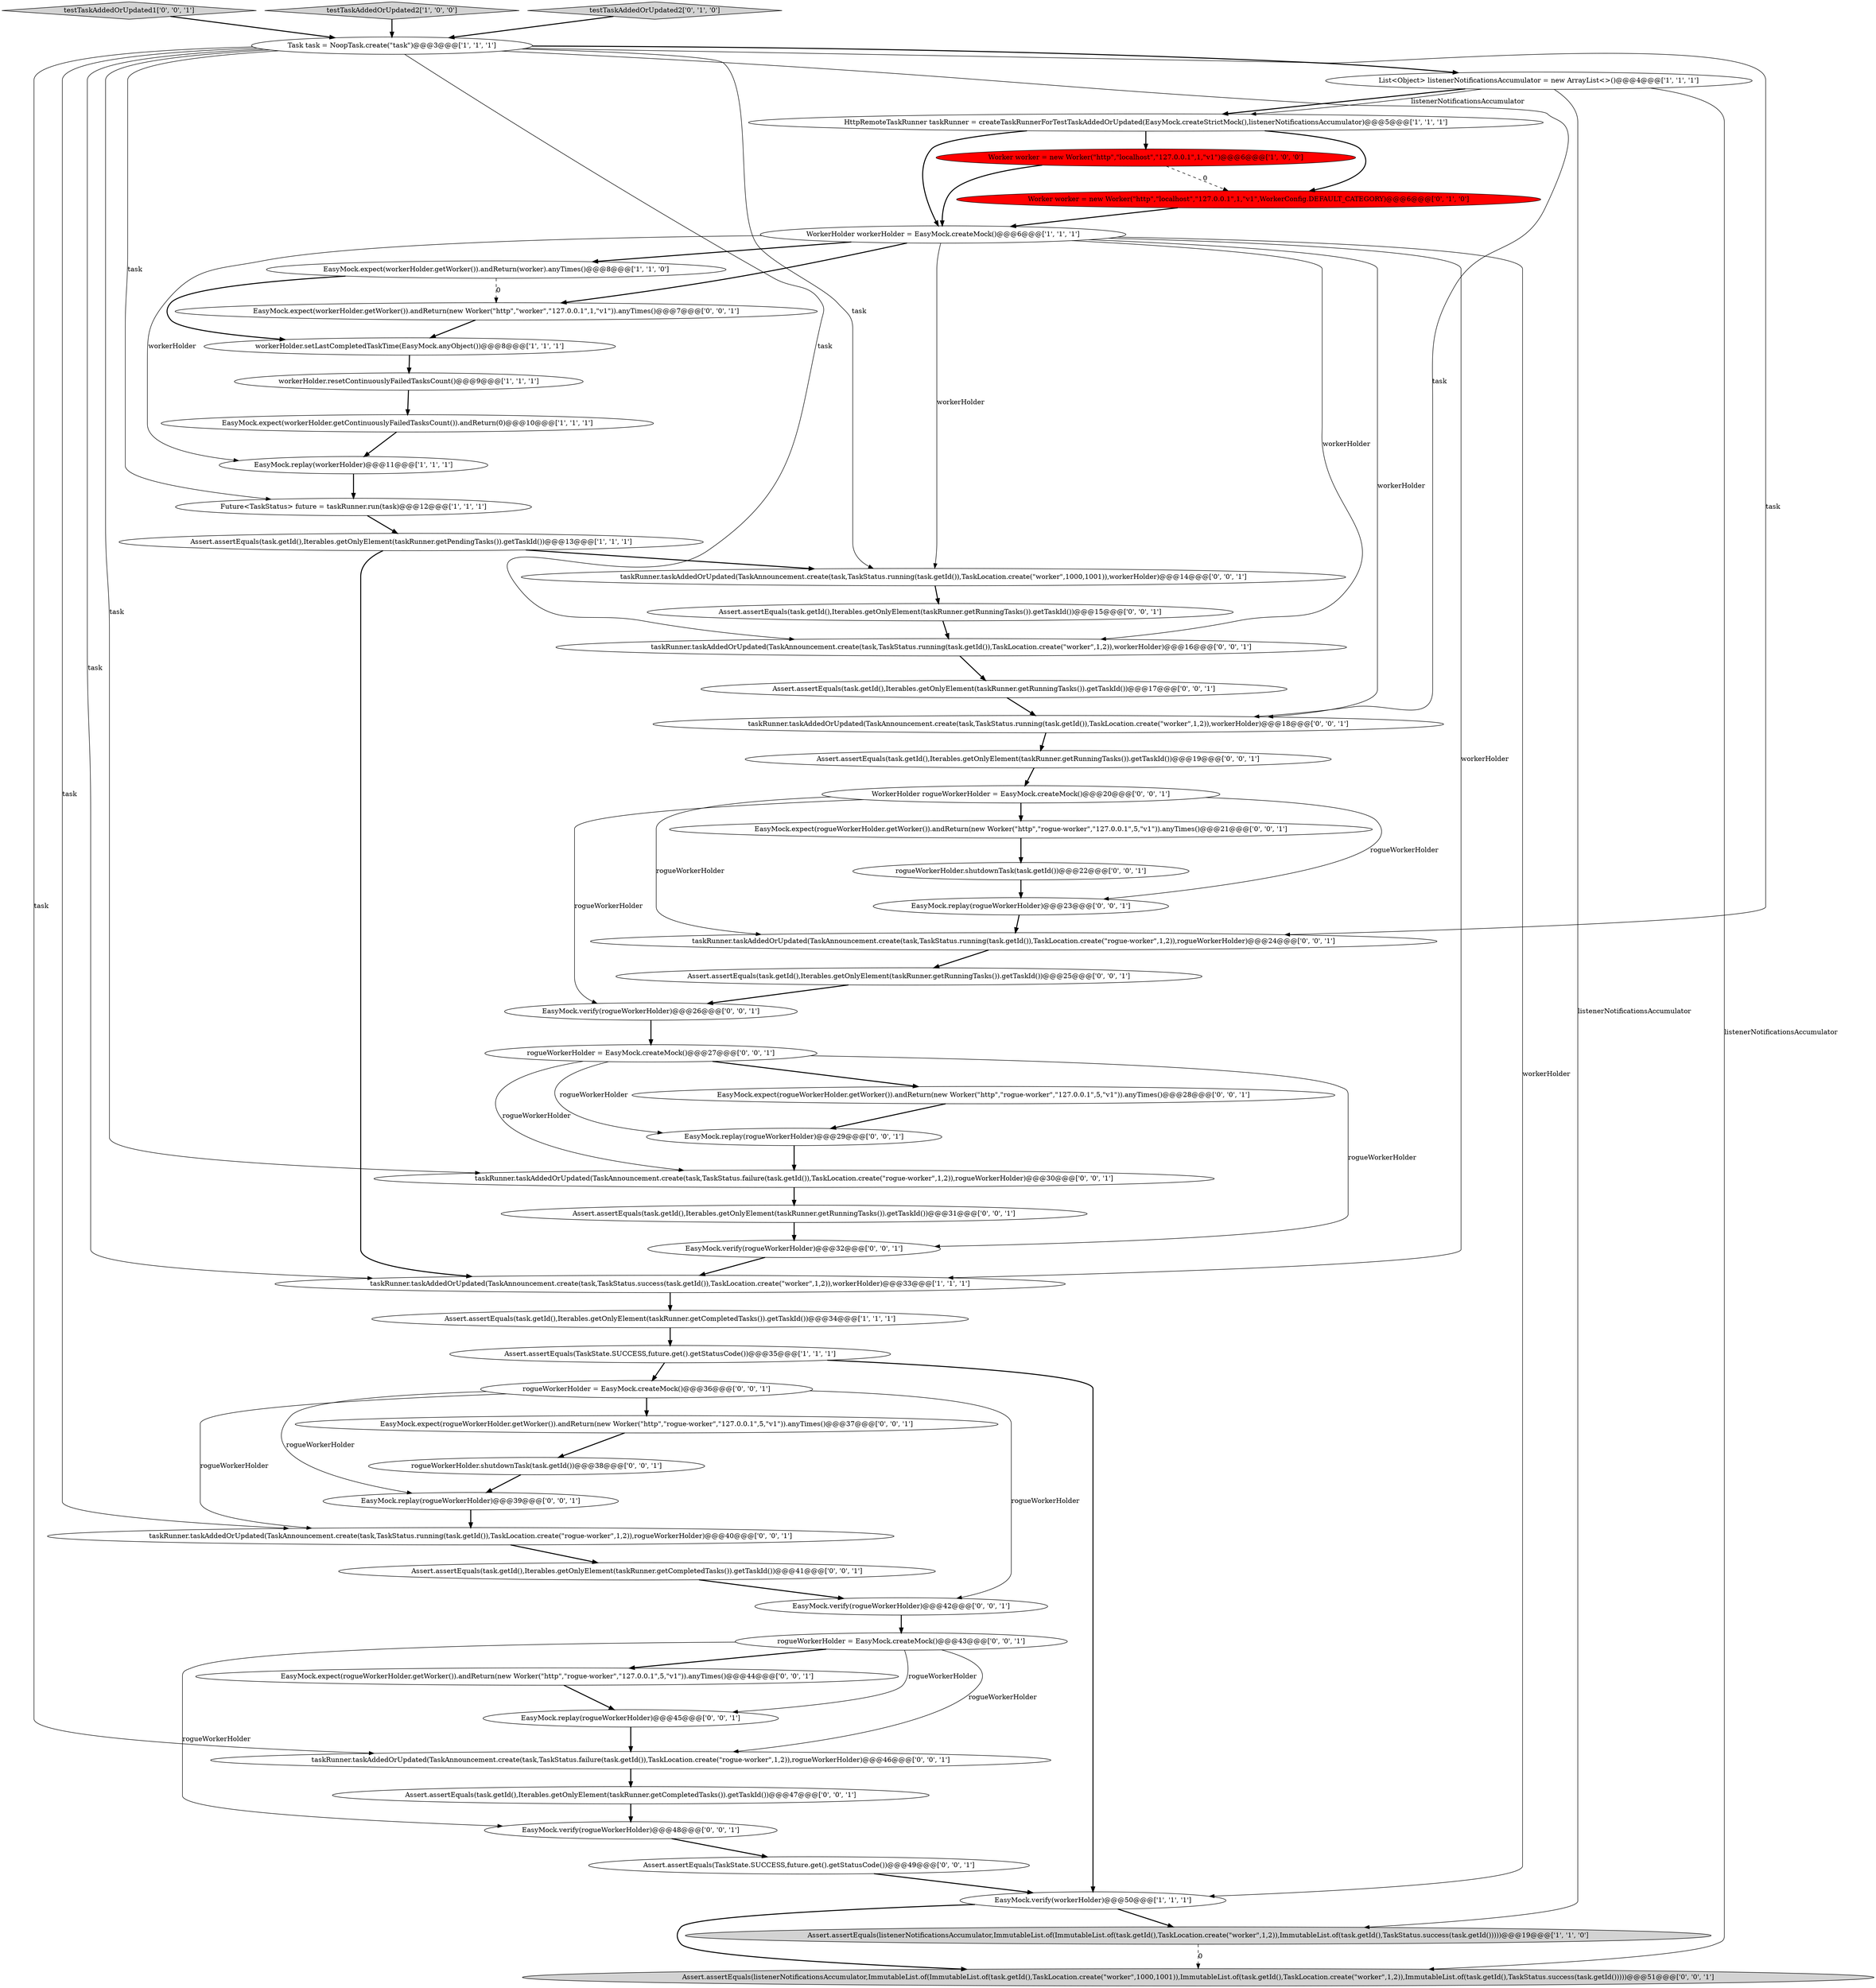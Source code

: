 digraph {
8 [style = filled, label = "EasyMock.expect(workerHolder.getContinuouslyFailedTasksCount()).andReturn(0)@@@10@@@['1', '1', '1']", fillcolor = white, shape = ellipse image = "AAA0AAABBB1BBB"];
39 [style = filled, label = "Assert.assertEquals(task.getId(),Iterables.getOnlyElement(taskRunner.getRunningTasks()).getTaskId())@@@25@@@['0', '0', '1']", fillcolor = white, shape = ellipse image = "AAA0AAABBB3BBB"];
47 [style = filled, label = "EasyMock.verify(rogueWorkerHolder)@@@42@@@['0', '0', '1']", fillcolor = white, shape = ellipse image = "AAA0AAABBB3BBB"];
11 [style = filled, label = "EasyMock.verify(workerHolder)@@@50@@@['1', '1', '1']", fillcolor = white, shape = ellipse image = "AAA0AAABBB1BBB"];
0 [style = filled, label = "List<Object> listenerNotificationsAccumulator = new ArrayList<>()@@@4@@@['1', '1', '1']", fillcolor = white, shape = ellipse image = "AAA0AAABBB1BBB"];
41 [style = filled, label = "taskRunner.taskAddedOrUpdated(TaskAnnouncement.create(task,TaskStatus.failure(task.getId()),TaskLocation.create(\"rogue-worker\",1,2)),rogueWorkerHolder)@@@30@@@['0', '0', '1']", fillcolor = white, shape = ellipse image = "AAA0AAABBB3BBB"];
48 [style = filled, label = "rogueWorkerHolder = EasyMock.createMock()@@@36@@@['0', '0', '1']", fillcolor = white, shape = ellipse image = "AAA0AAABBB3BBB"];
52 [style = filled, label = "testTaskAddedOrUpdated1['0', '0', '1']", fillcolor = lightgray, shape = diamond image = "AAA0AAABBB3BBB"];
5 [style = filled, label = "taskRunner.taskAddedOrUpdated(TaskAnnouncement.create(task,TaskStatus.success(task.getId()),TaskLocation.create(\"worker\",1,2)),workerHolder)@@@33@@@['1', '1', '1']", fillcolor = white, shape = ellipse image = "AAA0AAABBB1BBB"];
34 [style = filled, label = "EasyMock.expect(rogueWorkerHolder.getWorker()).andReturn(new Worker(\"http\",\"rogue-worker\",\"127.0.0.1\",5,\"v1\")).anyTimes()@@@28@@@['0', '0', '1']", fillcolor = white, shape = ellipse image = "AAA0AAABBB3BBB"];
51 [style = filled, label = "EasyMock.verify(rogueWorkerHolder)@@@26@@@['0', '0', '1']", fillcolor = white, shape = ellipse image = "AAA0AAABBB3BBB"];
53 [style = filled, label = "EasyMock.replay(rogueWorkerHolder)@@@39@@@['0', '0', '1']", fillcolor = white, shape = ellipse image = "AAA0AAABBB3BBB"];
49 [style = filled, label = "EasyMock.replay(rogueWorkerHolder)@@@23@@@['0', '0', '1']", fillcolor = white, shape = ellipse image = "AAA0AAABBB3BBB"];
37 [style = filled, label = "rogueWorkerHolder.shutdownTask(task.getId())@@@22@@@['0', '0', '1']", fillcolor = white, shape = ellipse image = "AAA0AAABBB3BBB"];
33 [style = filled, label = "rogueWorkerHolder = EasyMock.createMock()@@@27@@@['0', '0', '1']", fillcolor = white, shape = ellipse image = "AAA0AAABBB3BBB"];
24 [style = filled, label = "Assert.assertEquals(TaskState.SUCCESS,future.get().getStatusCode())@@@49@@@['0', '0', '1']", fillcolor = white, shape = ellipse image = "AAA0AAABBB3BBB"];
19 [style = filled, label = "Worker worker = new Worker(\"http\",\"localhost\",\"127.0.0.1\",1,\"v1\",WorkerConfig.DEFAULT_CATEGORY)@@@6@@@['0', '1', '0']", fillcolor = red, shape = ellipse image = "AAA1AAABBB2BBB"];
2 [style = filled, label = "Future<TaskStatus> future = taskRunner.run(task)@@@12@@@['1', '1', '1']", fillcolor = white, shape = ellipse image = "AAA0AAABBB1BBB"];
38 [style = filled, label = "taskRunner.taskAddedOrUpdated(TaskAnnouncement.create(task,TaskStatus.running(task.getId()),TaskLocation.create(\"worker\",1000,1001)),workerHolder)@@@14@@@['0', '0', '1']", fillcolor = white, shape = ellipse image = "AAA0AAABBB3BBB"];
9 [style = filled, label = "Worker worker = new Worker(\"http\",\"localhost\",\"127.0.0.1\",1,\"v1\")@@@6@@@['1', '0', '0']", fillcolor = red, shape = ellipse image = "AAA1AAABBB1BBB"];
15 [style = filled, label = "EasyMock.expect(workerHolder.getWorker()).andReturn(worker).anyTimes()@@@8@@@['1', '1', '0']", fillcolor = white, shape = ellipse image = "AAA0AAABBB1BBB"];
31 [style = filled, label = "EasyMock.verify(rogueWorkerHolder)@@@32@@@['0', '0', '1']", fillcolor = white, shape = ellipse image = "AAA0AAABBB3BBB"];
25 [style = filled, label = "EasyMock.expect(rogueWorkerHolder.getWorker()).andReturn(new Worker(\"http\",\"rogue-worker\",\"127.0.0.1\",5,\"v1\")).anyTimes()@@@44@@@['0', '0', '1']", fillcolor = white, shape = ellipse image = "AAA0AAABBB3BBB"];
43 [style = filled, label = "EasyMock.verify(rogueWorkerHolder)@@@48@@@['0', '0', '1']", fillcolor = white, shape = ellipse image = "AAA0AAABBB3BBB"];
12 [style = filled, label = "testTaskAddedOrUpdated2['1', '0', '0']", fillcolor = lightgray, shape = diamond image = "AAA0AAABBB1BBB"];
7 [style = filled, label = "EasyMock.replay(workerHolder)@@@11@@@['1', '1', '1']", fillcolor = white, shape = ellipse image = "AAA0AAABBB1BBB"];
1 [style = filled, label = "Assert.assertEquals(TaskState.SUCCESS,future.get().getStatusCode())@@@35@@@['1', '1', '1']", fillcolor = white, shape = ellipse image = "AAA0AAABBB1BBB"];
18 [style = filled, label = "testTaskAddedOrUpdated2['0', '1', '0']", fillcolor = lightgray, shape = diamond image = "AAA0AAABBB2BBB"];
44 [style = filled, label = "Assert.assertEquals(task.getId(),Iterables.getOnlyElement(taskRunner.getRunningTasks()).getTaskId())@@@17@@@['0', '0', '1']", fillcolor = white, shape = ellipse image = "AAA0AAABBB3BBB"];
30 [style = filled, label = "EasyMock.expect(rogueWorkerHolder.getWorker()).andReturn(new Worker(\"http\",\"rogue-worker\",\"127.0.0.1\",5,\"v1\")).anyTimes()@@@21@@@['0', '0', '1']", fillcolor = white, shape = ellipse image = "AAA0AAABBB3BBB"];
17 [style = filled, label = "workerHolder.resetContinuouslyFailedTasksCount()@@@9@@@['1', '1', '1']", fillcolor = white, shape = ellipse image = "AAA0AAABBB1BBB"];
20 [style = filled, label = "WorkerHolder rogueWorkerHolder = EasyMock.createMock()@@@20@@@['0', '0', '1']", fillcolor = white, shape = ellipse image = "AAA0AAABBB3BBB"];
22 [style = filled, label = "EasyMock.replay(rogueWorkerHolder)@@@29@@@['0', '0', '1']", fillcolor = white, shape = ellipse image = "AAA0AAABBB3BBB"];
23 [style = filled, label = "taskRunner.taskAddedOrUpdated(TaskAnnouncement.create(task,TaskStatus.running(task.getId()),TaskLocation.create(\"worker\",1,2)),workerHolder)@@@16@@@['0', '0', '1']", fillcolor = white, shape = ellipse image = "AAA0AAABBB3BBB"];
26 [style = filled, label = "rogueWorkerHolder = EasyMock.createMock()@@@43@@@['0', '0', '1']", fillcolor = white, shape = ellipse image = "AAA0AAABBB3BBB"];
28 [style = filled, label = "rogueWorkerHolder.shutdownTask(task.getId())@@@38@@@['0', '0', '1']", fillcolor = white, shape = ellipse image = "AAA0AAABBB3BBB"];
13 [style = filled, label = "WorkerHolder workerHolder = EasyMock.createMock()@@@6@@@['1', '1', '1']", fillcolor = white, shape = ellipse image = "AAA0AAABBB1BBB"];
14 [style = filled, label = "workerHolder.setLastCompletedTaskTime(EasyMock.anyObject())@@@8@@@['1', '1', '1']", fillcolor = white, shape = ellipse image = "AAA0AAABBB1BBB"];
45 [style = filled, label = "Assert.assertEquals(task.getId(),Iterables.getOnlyElement(taskRunner.getRunningTasks()).getTaskId())@@@31@@@['0', '0', '1']", fillcolor = white, shape = ellipse image = "AAA0AAABBB3BBB"];
16 [style = filled, label = "HttpRemoteTaskRunner taskRunner = createTaskRunnerForTestTaskAddedOrUpdated(EasyMock.createStrictMock(),listenerNotificationsAccumulator)@@@5@@@['1', '1', '1']", fillcolor = white, shape = ellipse image = "AAA0AAABBB1BBB"];
10 [style = filled, label = "Task task = NoopTask.create(\"task\")@@@3@@@['1', '1', '1']", fillcolor = white, shape = ellipse image = "AAA0AAABBB1BBB"];
3 [style = filled, label = "Assert.assertEquals(task.getId(),Iterables.getOnlyElement(taskRunner.getPendingTasks()).getTaskId())@@@13@@@['1', '1', '1']", fillcolor = white, shape = ellipse image = "AAA0AAABBB1BBB"];
36 [style = filled, label = "taskRunner.taskAddedOrUpdated(TaskAnnouncement.create(task,TaskStatus.running(task.getId()),TaskLocation.create(\"worker\",1,2)),workerHolder)@@@18@@@['0', '0', '1']", fillcolor = white, shape = ellipse image = "AAA0AAABBB3BBB"];
40 [style = filled, label = "Assert.assertEquals(task.getId(),Iterables.getOnlyElement(taskRunner.getRunningTasks()).getTaskId())@@@15@@@['0', '0', '1']", fillcolor = white, shape = ellipse image = "AAA0AAABBB3BBB"];
50 [style = filled, label = "EasyMock.expect(workerHolder.getWorker()).andReturn(new Worker(\"http\",\"worker\",\"127.0.0.1\",1,\"v1\")).anyTimes()@@@7@@@['0', '0', '1']", fillcolor = white, shape = ellipse image = "AAA0AAABBB3BBB"];
55 [style = filled, label = "Assert.assertEquals(task.getId(),Iterables.getOnlyElement(taskRunner.getCompletedTasks()).getTaskId())@@@41@@@['0', '0', '1']", fillcolor = white, shape = ellipse image = "AAA0AAABBB3BBB"];
21 [style = filled, label = "EasyMock.expect(rogueWorkerHolder.getWorker()).andReturn(new Worker(\"http\",\"rogue-worker\",\"127.0.0.1\",5,\"v1\")).anyTimes()@@@37@@@['0', '0', '1']", fillcolor = white, shape = ellipse image = "AAA0AAABBB3BBB"];
4 [style = filled, label = "Assert.assertEquals(task.getId(),Iterables.getOnlyElement(taskRunner.getCompletedTasks()).getTaskId())@@@34@@@['1', '1', '1']", fillcolor = white, shape = ellipse image = "AAA0AAABBB1BBB"];
32 [style = filled, label = "taskRunner.taskAddedOrUpdated(TaskAnnouncement.create(task,TaskStatus.running(task.getId()),TaskLocation.create(\"rogue-worker\",1,2)),rogueWorkerHolder)@@@40@@@['0', '0', '1']", fillcolor = white, shape = ellipse image = "AAA0AAABBB3BBB"];
27 [style = filled, label = "taskRunner.taskAddedOrUpdated(TaskAnnouncement.create(task,TaskStatus.running(task.getId()),TaskLocation.create(\"rogue-worker\",1,2)),rogueWorkerHolder)@@@24@@@['0', '0', '1']", fillcolor = white, shape = ellipse image = "AAA0AAABBB3BBB"];
54 [style = filled, label = "Assert.assertEquals(task.getId(),Iterables.getOnlyElement(taskRunner.getRunningTasks()).getTaskId())@@@19@@@['0', '0', '1']", fillcolor = white, shape = ellipse image = "AAA0AAABBB3BBB"];
29 [style = filled, label = "Assert.assertEquals(task.getId(),Iterables.getOnlyElement(taskRunner.getCompletedTasks()).getTaskId())@@@47@@@['0', '0', '1']", fillcolor = white, shape = ellipse image = "AAA0AAABBB3BBB"];
42 [style = filled, label = "EasyMock.replay(rogueWorkerHolder)@@@45@@@['0', '0', '1']", fillcolor = white, shape = ellipse image = "AAA0AAABBB3BBB"];
46 [style = filled, label = "taskRunner.taskAddedOrUpdated(TaskAnnouncement.create(task,TaskStatus.failure(task.getId()),TaskLocation.create(\"rogue-worker\",1,2)),rogueWorkerHolder)@@@46@@@['0', '0', '1']", fillcolor = white, shape = ellipse image = "AAA0AAABBB3BBB"];
6 [style = filled, label = "Assert.assertEquals(listenerNotificationsAccumulator,ImmutableList.of(ImmutableList.of(task.getId(),TaskLocation.create(\"worker\",1,2)),ImmutableList.of(task.getId(),TaskStatus.success(task.getId()))))@@@19@@@['1', '1', '0']", fillcolor = lightgray, shape = ellipse image = "AAA0AAABBB1BBB"];
35 [style = filled, label = "Assert.assertEquals(listenerNotificationsAccumulator,ImmutableList.of(ImmutableList.of(task.getId(),TaskLocation.create(\"worker\",1000,1001)),ImmutableList.of(task.getId(),TaskLocation.create(\"worker\",1,2)),ImmutableList.of(task.getId(),TaskStatus.success(task.getId()))))@@@51@@@['0', '0', '1']", fillcolor = lightgray, shape = ellipse image = "AAA0AAABBB3BBB"];
13->11 [style = solid, label="workerHolder"];
37->49 [style = bold, label=""];
55->47 [style = bold, label=""];
48->53 [style = solid, label="rogueWorkerHolder"];
14->17 [style = bold, label=""];
3->38 [style = bold, label=""];
45->31 [style = bold, label=""];
40->23 [style = bold, label=""];
10->38 [style = solid, label="task"];
21->28 [style = bold, label=""];
6->35 [style = dashed, label="0"];
9->19 [style = dashed, label="0"];
3->5 [style = bold, label=""];
12->10 [style = bold, label=""];
39->51 [style = bold, label=""];
24->11 [style = bold, label=""];
43->24 [style = bold, label=""];
53->32 [style = bold, label=""];
47->26 [style = bold, label=""];
48->21 [style = bold, label=""];
29->43 [style = bold, label=""];
13->5 [style = solid, label="workerHolder"];
41->45 [style = bold, label=""];
33->22 [style = solid, label="rogueWorkerHolder"];
10->27 [style = solid, label="task"];
10->41 [style = solid, label="task"];
16->9 [style = bold, label=""];
23->44 [style = bold, label=""];
42->46 [style = bold, label=""];
31->5 [style = bold, label=""];
22->41 [style = bold, label=""];
16->19 [style = bold, label=""];
1->11 [style = bold, label=""];
15->50 [style = dashed, label="0"];
19->13 [style = bold, label=""];
13->38 [style = solid, label="workerHolder"];
7->2 [style = bold, label=""];
10->0 [style = bold, label=""];
20->51 [style = solid, label="rogueWorkerHolder"];
13->15 [style = bold, label=""];
10->5 [style = solid, label="task"];
10->46 [style = solid, label="task"];
26->42 [style = solid, label="rogueWorkerHolder"];
10->2 [style = solid, label="task"];
13->7 [style = solid, label="workerHolder"];
17->8 [style = bold, label=""];
0->16 [style = bold, label=""];
16->13 [style = bold, label=""];
0->6 [style = solid, label="listenerNotificationsAccumulator"];
10->36 [style = solid, label="task"];
13->36 [style = solid, label="workerHolder"];
15->14 [style = bold, label=""];
26->43 [style = solid, label="rogueWorkerHolder"];
1->48 [style = bold, label=""];
2->3 [style = bold, label=""];
20->49 [style = solid, label="rogueWorkerHolder"];
0->16 [style = solid, label="listenerNotificationsAccumulator"];
50->14 [style = bold, label=""];
48->47 [style = solid, label="rogueWorkerHolder"];
13->23 [style = solid, label="workerHolder"];
46->29 [style = bold, label=""];
13->50 [style = bold, label=""];
10->32 [style = solid, label="task"];
27->39 [style = bold, label=""];
18->10 [style = bold, label=""];
5->4 [style = bold, label=""];
25->42 [style = bold, label=""];
4->1 [style = bold, label=""];
26->46 [style = solid, label="rogueWorkerHolder"];
38->40 [style = bold, label=""];
44->36 [style = bold, label=""];
28->53 [style = bold, label=""];
0->35 [style = solid, label="listenerNotificationsAccumulator"];
48->32 [style = solid, label="rogueWorkerHolder"];
11->6 [style = bold, label=""];
26->25 [style = bold, label=""];
33->41 [style = solid, label="rogueWorkerHolder"];
33->31 [style = solid, label="rogueWorkerHolder"];
54->20 [style = bold, label=""];
52->10 [style = bold, label=""];
49->27 [style = bold, label=""];
30->37 [style = bold, label=""];
11->35 [style = bold, label=""];
8->7 [style = bold, label=""];
34->22 [style = bold, label=""];
20->27 [style = solid, label="rogueWorkerHolder"];
32->55 [style = bold, label=""];
10->23 [style = solid, label="task"];
36->54 [style = bold, label=""];
20->30 [style = bold, label=""];
33->34 [style = bold, label=""];
9->13 [style = bold, label=""];
51->33 [style = bold, label=""];
}
